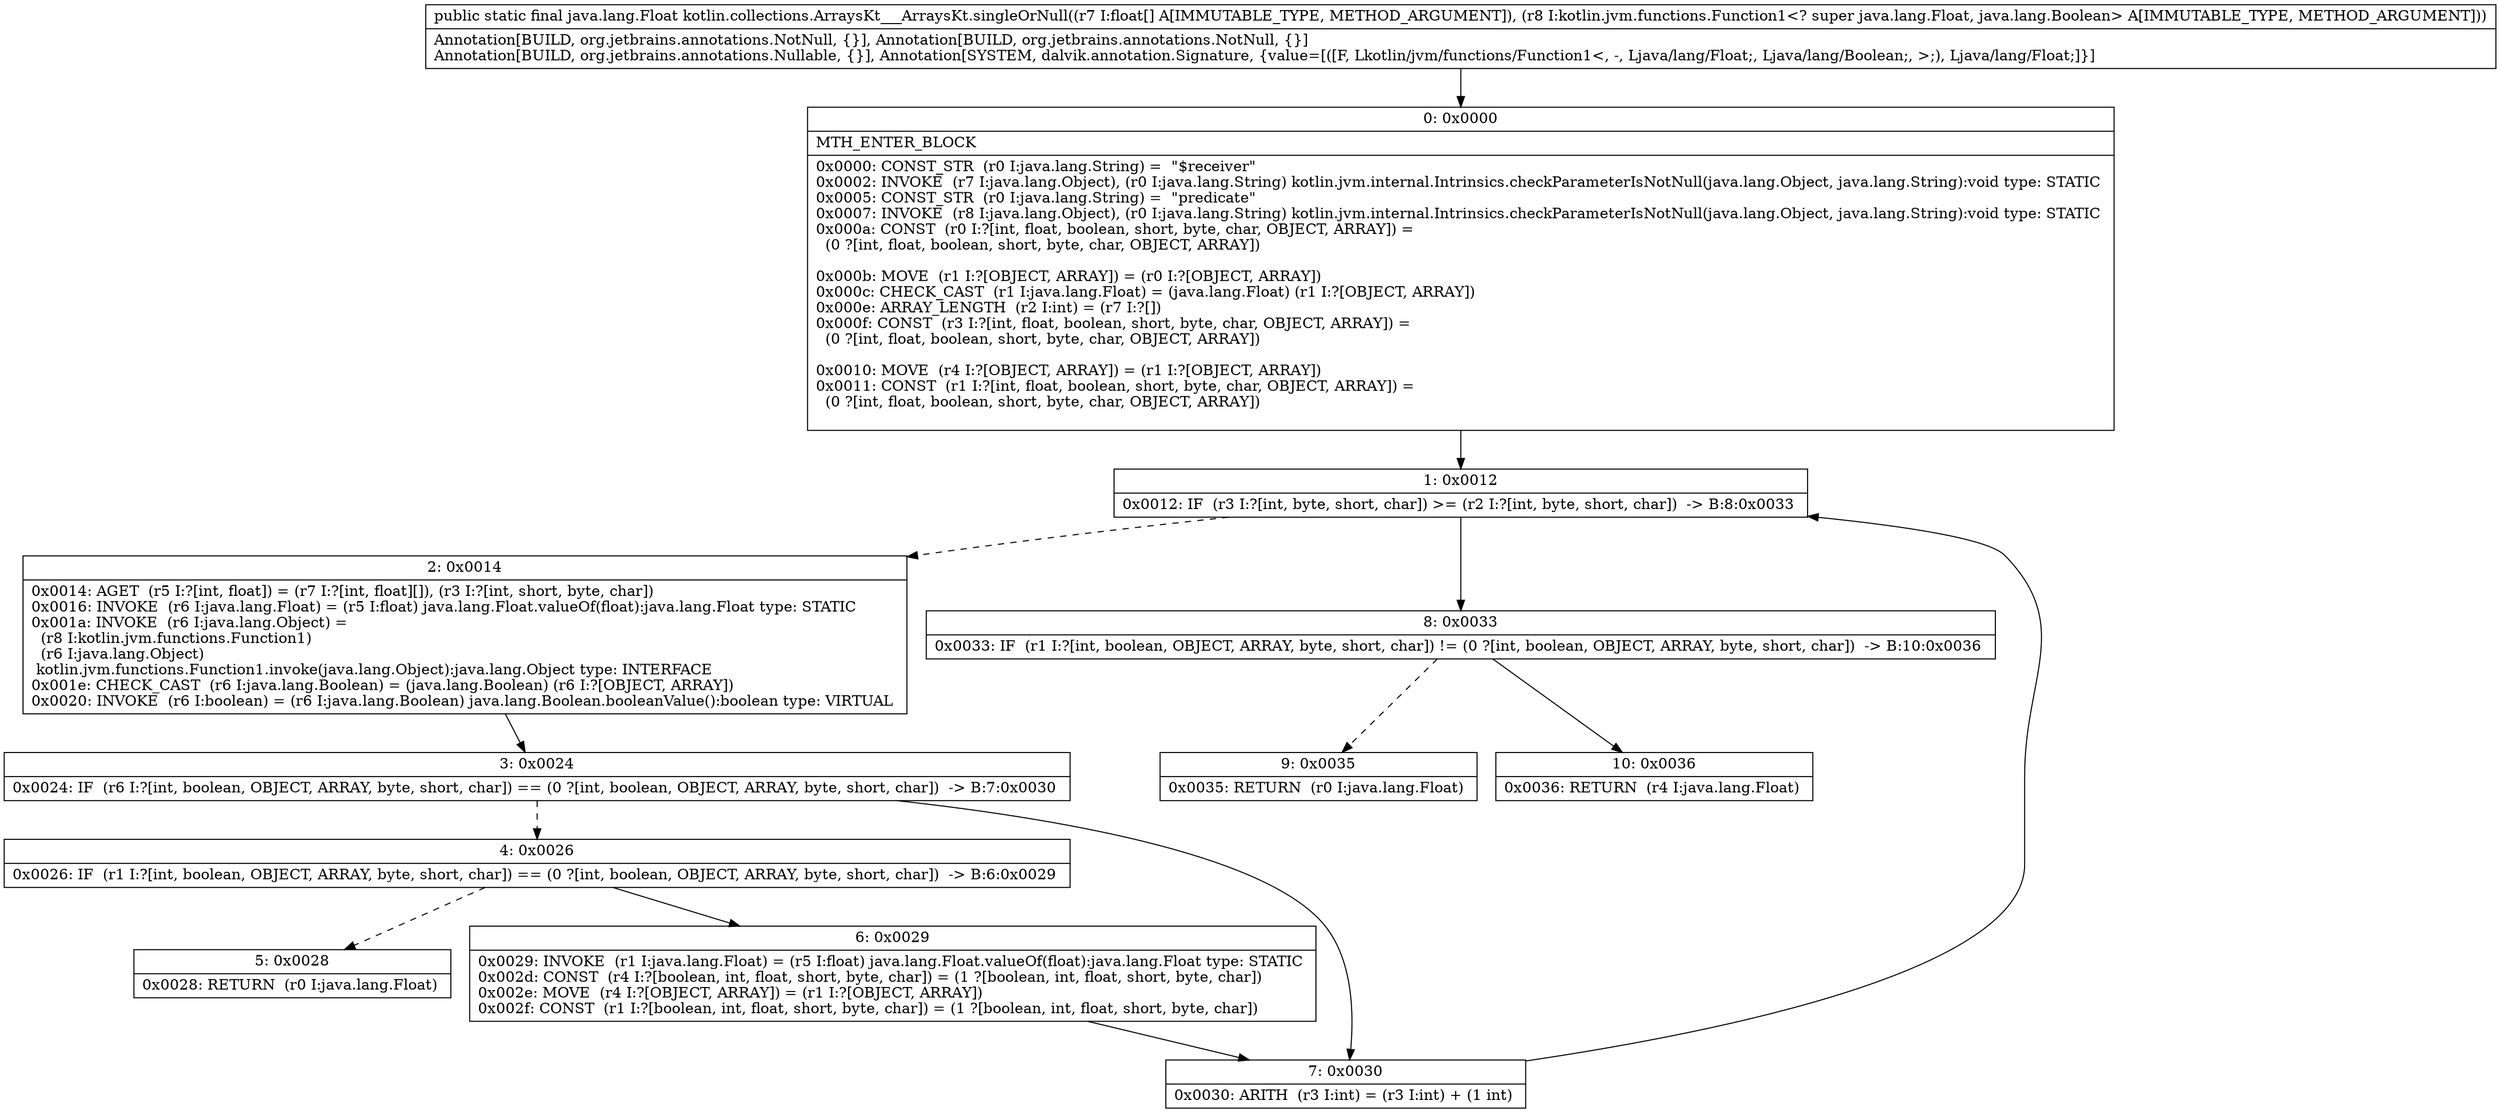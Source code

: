 digraph "CFG forkotlin.collections.ArraysKt___ArraysKt.singleOrNull([FLkotlin\/jvm\/functions\/Function1;)Ljava\/lang\/Float;" {
Node_0 [shape=record,label="{0\:\ 0x0000|MTH_ENTER_BLOCK\l|0x0000: CONST_STR  (r0 I:java.lang.String) =  \"$receiver\" \l0x0002: INVOKE  (r7 I:java.lang.Object), (r0 I:java.lang.String) kotlin.jvm.internal.Intrinsics.checkParameterIsNotNull(java.lang.Object, java.lang.String):void type: STATIC \l0x0005: CONST_STR  (r0 I:java.lang.String) =  \"predicate\" \l0x0007: INVOKE  (r8 I:java.lang.Object), (r0 I:java.lang.String) kotlin.jvm.internal.Intrinsics.checkParameterIsNotNull(java.lang.Object, java.lang.String):void type: STATIC \l0x000a: CONST  (r0 I:?[int, float, boolean, short, byte, char, OBJECT, ARRAY]) = \l  (0 ?[int, float, boolean, short, byte, char, OBJECT, ARRAY])\l \l0x000b: MOVE  (r1 I:?[OBJECT, ARRAY]) = (r0 I:?[OBJECT, ARRAY]) \l0x000c: CHECK_CAST  (r1 I:java.lang.Float) = (java.lang.Float) (r1 I:?[OBJECT, ARRAY]) \l0x000e: ARRAY_LENGTH  (r2 I:int) = (r7 I:?[]) \l0x000f: CONST  (r3 I:?[int, float, boolean, short, byte, char, OBJECT, ARRAY]) = \l  (0 ?[int, float, boolean, short, byte, char, OBJECT, ARRAY])\l \l0x0010: MOVE  (r4 I:?[OBJECT, ARRAY]) = (r1 I:?[OBJECT, ARRAY]) \l0x0011: CONST  (r1 I:?[int, float, boolean, short, byte, char, OBJECT, ARRAY]) = \l  (0 ?[int, float, boolean, short, byte, char, OBJECT, ARRAY])\l \l}"];
Node_1 [shape=record,label="{1\:\ 0x0012|0x0012: IF  (r3 I:?[int, byte, short, char]) \>= (r2 I:?[int, byte, short, char])  \-\> B:8:0x0033 \l}"];
Node_2 [shape=record,label="{2\:\ 0x0014|0x0014: AGET  (r5 I:?[int, float]) = (r7 I:?[int, float][]), (r3 I:?[int, short, byte, char]) \l0x0016: INVOKE  (r6 I:java.lang.Float) = (r5 I:float) java.lang.Float.valueOf(float):java.lang.Float type: STATIC \l0x001a: INVOKE  (r6 I:java.lang.Object) = \l  (r8 I:kotlin.jvm.functions.Function1)\l  (r6 I:java.lang.Object)\l kotlin.jvm.functions.Function1.invoke(java.lang.Object):java.lang.Object type: INTERFACE \l0x001e: CHECK_CAST  (r6 I:java.lang.Boolean) = (java.lang.Boolean) (r6 I:?[OBJECT, ARRAY]) \l0x0020: INVOKE  (r6 I:boolean) = (r6 I:java.lang.Boolean) java.lang.Boolean.booleanValue():boolean type: VIRTUAL \l}"];
Node_3 [shape=record,label="{3\:\ 0x0024|0x0024: IF  (r6 I:?[int, boolean, OBJECT, ARRAY, byte, short, char]) == (0 ?[int, boolean, OBJECT, ARRAY, byte, short, char])  \-\> B:7:0x0030 \l}"];
Node_4 [shape=record,label="{4\:\ 0x0026|0x0026: IF  (r1 I:?[int, boolean, OBJECT, ARRAY, byte, short, char]) == (0 ?[int, boolean, OBJECT, ARRAY, byte, short, char])  \-\> B:6:0x0029 \l}"];
Node_5 [shape=record,label="{5\:\ 0x0028|0x0028: RETURN  (r0 I:java.lang.Float) \l}"];
Node_6 [shape=record,label="{6\:\ 0x0029|0x0029: INVOKE  (r1 I:java.lang.Float) = (r5 I:float) java.lang.Float.valueOf(float):java.lang.Float type: STATIC \l0x002d: CONST  (r4 I:?[boolean, int, float, short, byte, char]) = (1 ?[boolean, int, float, short, byte, char]) \l0x002e: MOVE  (r4 I:?[OBJECT, ARRAY]) = (r1 I:?[OBJECT, ARRAY]) \l0x002f: CONST  (r1 I:?[boolean, int, float, short, byte, char]) = (1 ?[boolean, int, float, short, byte, char]) \l}"];
Node_7 [shape=record,label="{7\:\ 0x0030|0x0030: ARITH  (r3 I:int) = (r3 I:int) + (1 int) \l}"];
Node_8 [shape=record,label="{8\:\ 0x0033|0x0033: IF  (r1 I:?[int, boolean, OBJECT, ARRAY, byte, short, char]) != (0 ?[int, boolean, OBJECT, ARRAY, byte, short, char])  \-\> B:10:0x0036 \l}"];
Node_9 [shape=record,label="{9\:\ 0x0035|0x0035: RETURN  (r0 I:java.lang.Float) \l}"];
Node_10 [shape=record,label="{10\:\ 0x0036|0x0036: RETURN  (r4 I:java.lang.Float) \l}"];
MethodNode[shape=record,label="{public static final java.lang.Float kotlin.collections.ArraysKt___ArraysKt.singleOrNull((r7 I:float[] A[IMMUTABLE_TYPE, METHOD_ARGUMENT]), (r8 I:kotlin.jvm.functions.Function1\<? super java.lang.Float, java.lang.Boolean\> A[IMMUTABLE_TYPE, METHOD_ARGUMENT]))  | Annotation[BUILD, org.jetbrains.annotations.NotNull, \{\}], Annotation[BUILD, org.jetbrains.annotations.NotNull, \{\}]\lAnnotation[BUILD, org.jetbrains.annotations.Nullable, \{\}], Annotation[SYSTEM, dalvik.annotation.Signature, \{value=[([F, Lkotlin\/jvm\/functions\/Function1\<, \-, Ljava\/lang\/Float;, Ljava\/lang\/Boolean;, \>;), Ljava\/lang\/Float;]\}]\l}"];
MethodNode -> Node_0;
Node_0 -> Node_1;
Node_1 -> Node_2[style=dashed];
Node_1 -> Node_8;
Node_2 -> Node_3;
Node_3 -> Node_4[style=dashed];
Node_3 -> Node_7;
Node_4 -> Node_5[style=dashed];
Node_4 -> Node_6;
Node_6 -> Node_7;
Node_7 -> Node_1;
Node_8 -> Node_9[style=dashed];
Node_8 -> Node_10;
}

